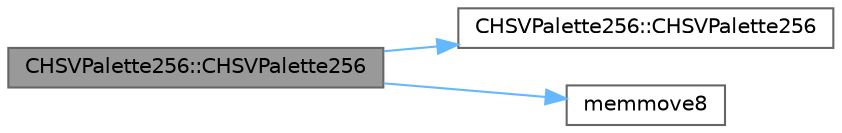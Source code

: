digraph "CHSVPalette256::CHSVPalette256"
{
 // INTERACTIVE_SVG=YES
 // LATEX_PDF_SIZE
  bgcolor="transparent";
  edge [fontname=Helvetica,fontsize=10,labelfontname=Helvetica,labelfontsize=10];
  node [fontname=Helvetica,fontsize=10,shape=box,height=0.2,width=0.4];
  rankdir="LR";
  Node1 [id="Node000001",label="CHSVPalette256::CHSVPalette256",height=0.2,width=0.4,color="gray40", fillcolor="grey60", style="filled", fontcolor="black",tooltip="Copy constructor."];
  Node1 -> Node2 [id="edge1_Node000001_Node000002",color="steelblue1",style="solid",tooltip=" "];
  Node2 [id="Node000002",label="CHSVPalette256::CHSVPalette256",height=0.2,width=0.4,color="grey40", fillcolor="white", style="filled",URL="$d5/db4/class_c_h_s_v_palette256_a2b11f65a66c962ea95d3ae6d28821ce9.html#a2b11f65a66c962ea95d3ae6d28821ce9",tooltip="Default constructor."];
  Node1 -> Node3 [id="edge2_Node000001_Node000003",color="steelblue1",style="solid",tooltip=" "];
  Node3 [id="Node000003",label="memmove8",height=0.2,width=0.4,color="grey40", fillcolor="white", style="filled",URL="$d6/de6/group___fast_memory_gaf5537d0243691002376d6a49566a47d4.html#gaf5537d0243691002376d6a49566a47d4",tooltip="Faster alternative to memmove() on AVR."];
}
